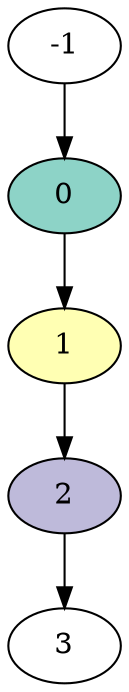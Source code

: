 digraph statespace {
node [colorscheme="set312" style=wedged]
0 [style=filled fillcolor=1]
-1 -> 0
1 [style=filled fillcolor=2]
0 -> 1
2 [style=filled fillcolor=3]
1 -> 2
2 -> 3
}
